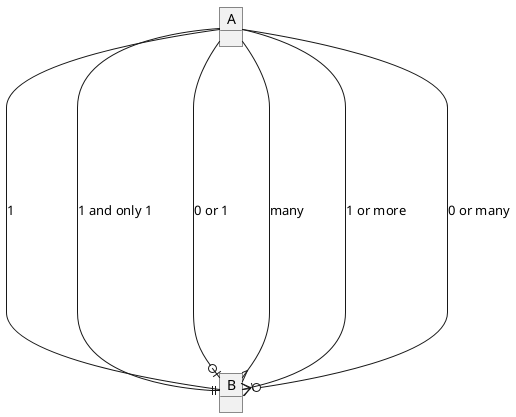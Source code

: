 @startuml

object A
object B

A ------ B  :1
A ----|| B  :1 and only 1
A ----o| B  :0 or 1
A -----{ B  :many
A ----|{ B  :1 or more
A ----o{ B  :0 or many


@enduml

